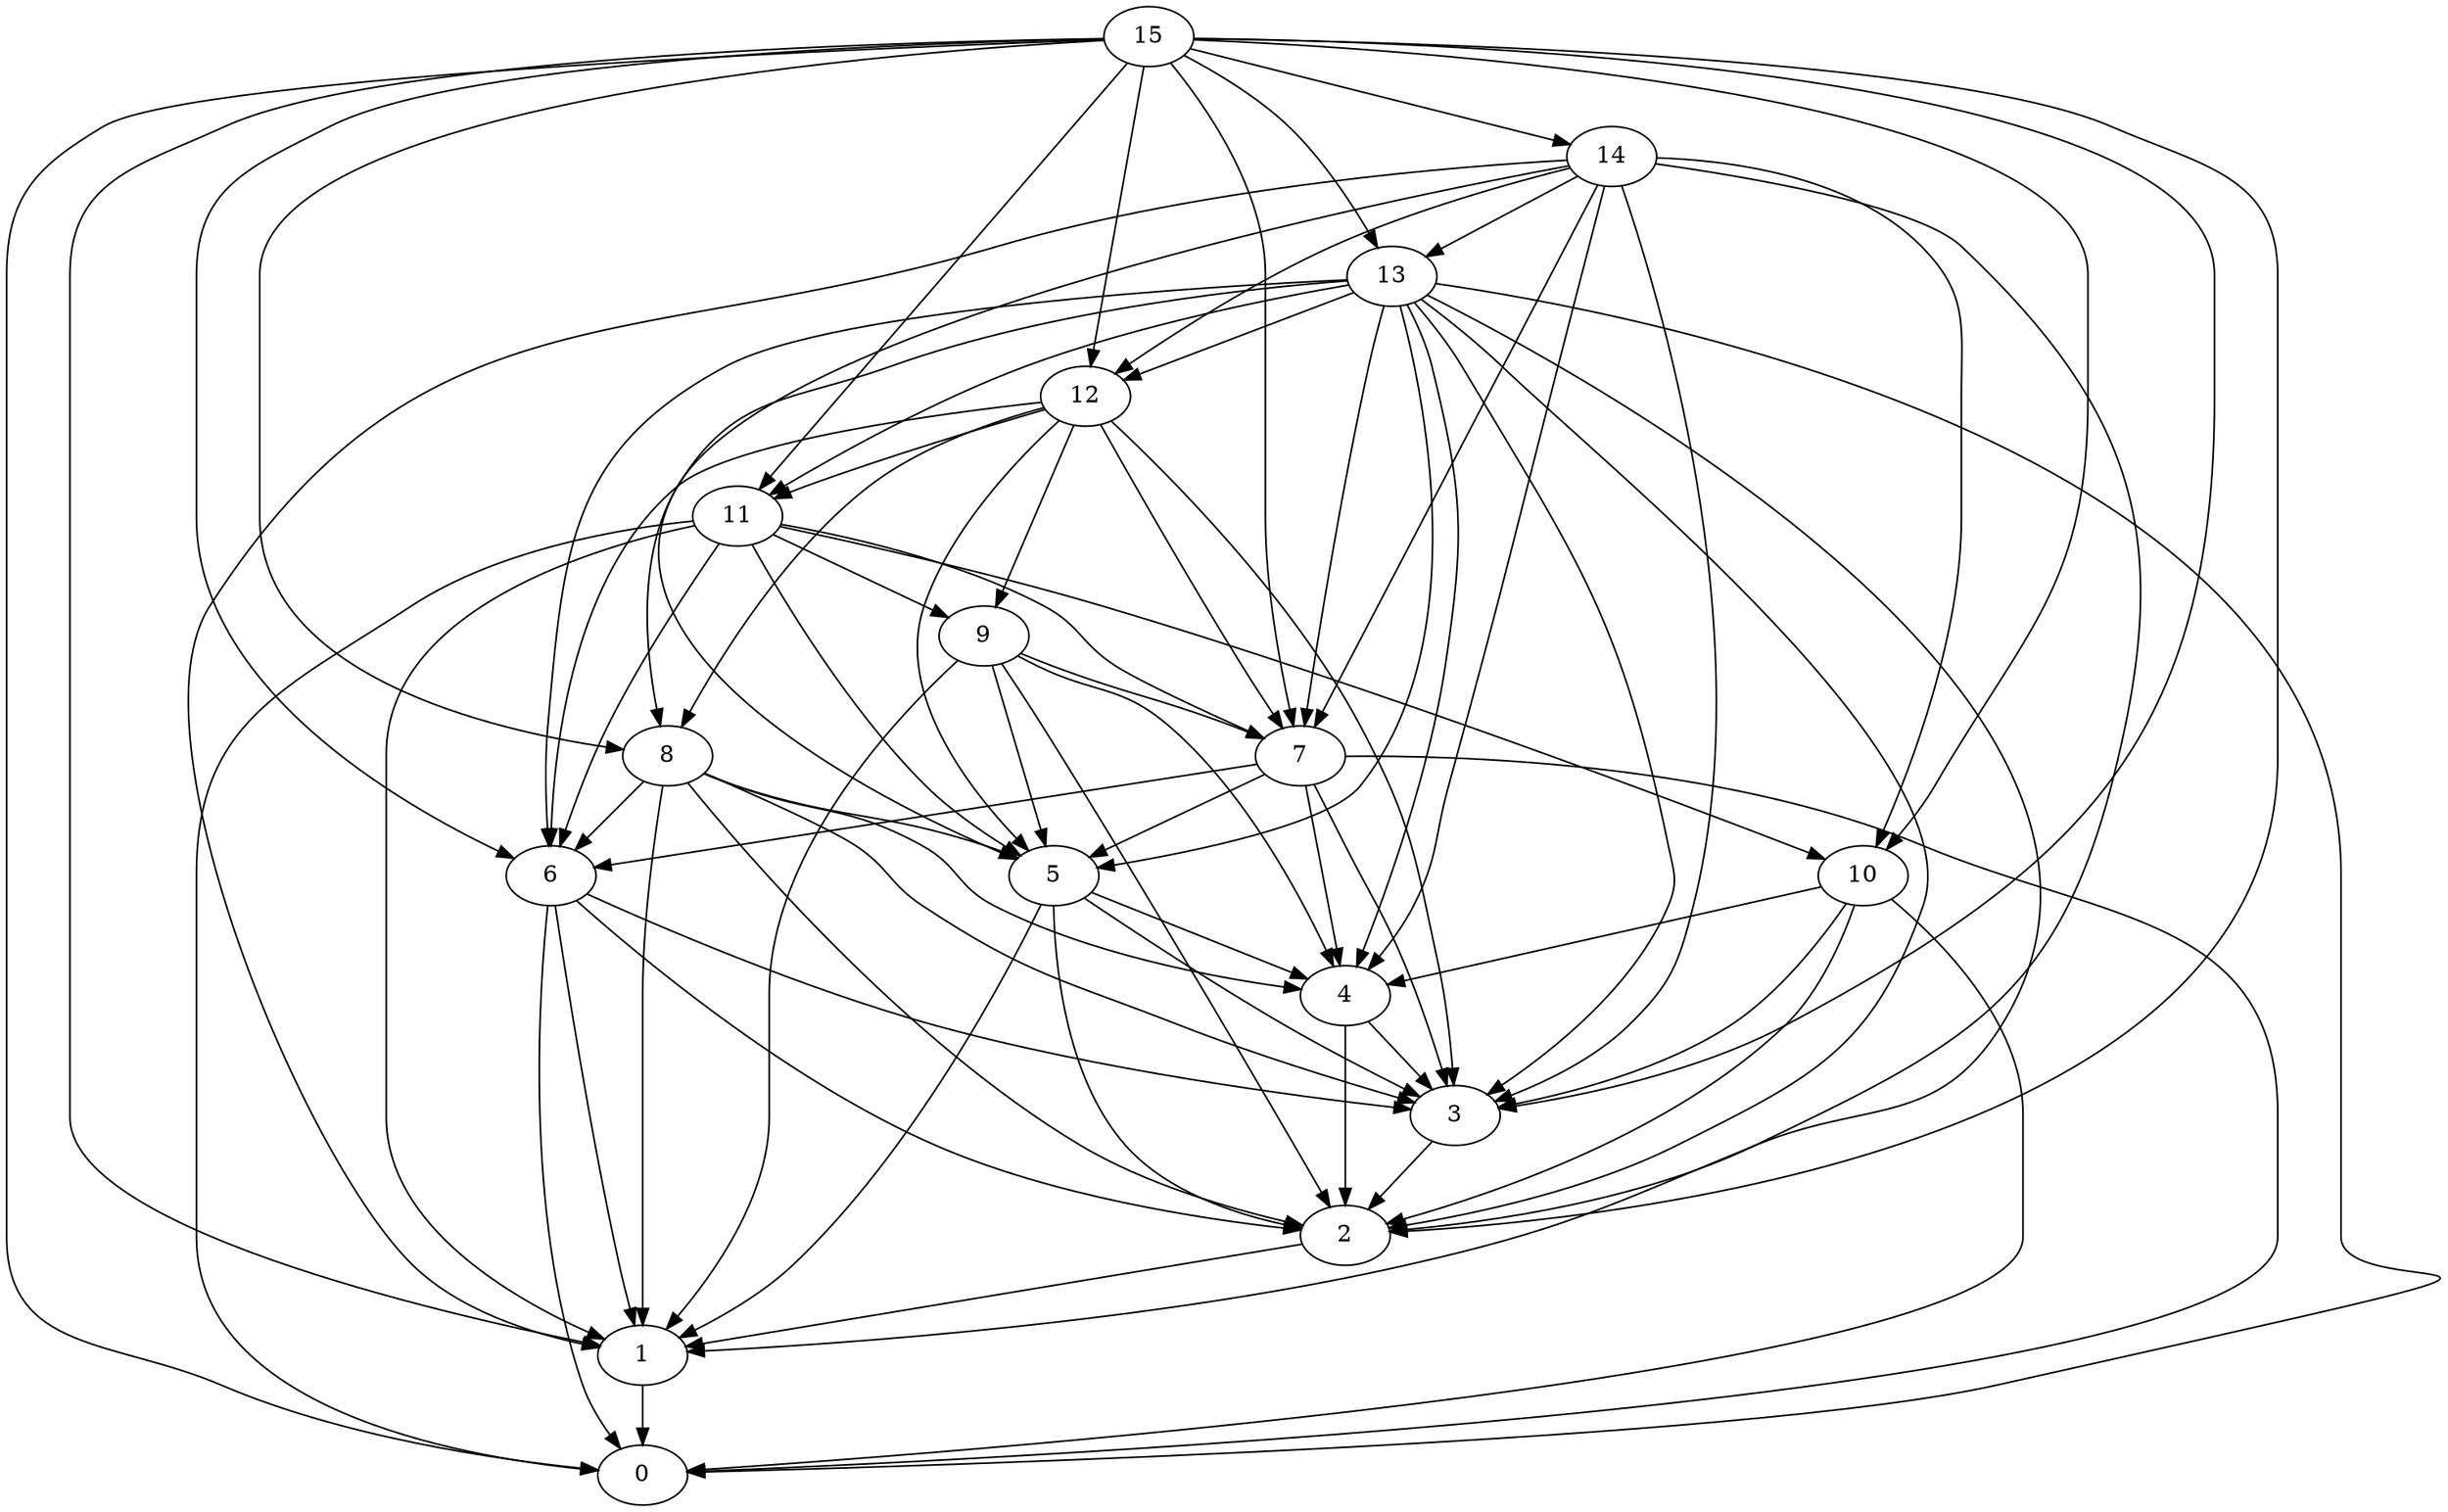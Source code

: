 digraph "Random_Nodes_16_Density_4.94_CCR_1.00_WeightType_Random" {
	graph ["Duplicate states"=0,
		GraphType=Random,
		"Max states in OPEN"=0,
		Modes="120000ms; topo-ordered tasks, ; Pruning: task equivalence, fixed order ready list, ; F-value: ; Optimisation: best schedule length (\
SL) optimisation on equal, ",
		NumberOfTasks=16,
		"Pruned using list schedule length"=1,
		"States removed from OPEN"=0,
		TargetSystem="Homogeneous-2",
		"Time to schedule (ms)"=95,
		"Total idle time"=200,
		"Total schedule length"=395,
		"Total sequential time"=465,
		"Total states created"=2
	];
	15	["Finish time"=40,
		Processor=0,
		"Start time"=0,
		Weight=40];
	14	["Finish time"=50,
		Processor=0,
		"Start time"=40,
		Weight=10];
	15 -> 14	[Weight=7];
	13	["Finish time"=90,
		Processor=0,
		"Start time"=50,
		Weight=40];
	15 -> 13	[Weight=10];
	12	["Finish time"=115,
		Processor=0,
		"Start time"=90,
		Weight=25];
	15 -> 12	[Weight=3];
	11	["Finish time"=165,
		Processor=0,
		"Start time"=115,
		Weight=50];
	15 -> 11	[Weight=3];
	7	["Finish time"=235,
		Processor=0,
		"Start time"=190,
		Weight=45];
	15 -> 7	[Weight=6];
	8	["Finish time"=130,
		Processor=1,
		"Start time"=120,
		Weight=10];
	15 -> 8	[Weight=10];
	10	["Finish time"=206,
		Processor=1,
		"Start time"=171,
		Weight=35];
	15 -> 10	[Weight=2];
	6	["Finish time"=270,
		Processor=1,
		"Start time"=245,
		Weight=25];
	15 -> 6	[Weight=7];
	3	["Finish time"=310,
		Processor=0,
		"Start time"=290,
		Weight=20];
	15 -> 3	[Weight=2];
	2	["Finish time"=325,
		Processor=0,
		"Start time"=310,
		Weight=15];
	15 -> 2	[Weight=10];
	1	["Finish time"=350,
		Processor=0,
		"Start time"=325,
		Weight=25];
	15 -> 1	[Weight=10];
	0	["Finish time"=395,
		Processor=0,
		"Start time"=350,
		Weight=45];
	15 -> 0	[Weight=7];
	14 -> 13	[Weight=9];
	14 -> 12	[Weight=8];
	14 -> 7	[Weight=2];
	5	["Finish time"=275,
		Processor=0,
		"Start time"=235,
		Weight=40];
	14 -> 5	[Weight=6];
	14 -> 10	[Weight=9];
	4	["Finish time"=290,
		Processor=0,
		"Start time"=275,
		Weight=15];
	14 -> 4	[Weight=3];
	14 -> 3	[Weight=2];
	14 -> 2	[Weight=4];
	14 -> 1	[Weight=9];
	13 -> 12	[Weight=5];
	13 -> 11	[Weight=4];
	13 -> 7	[Weight=5];
	13 -> 8	[Weight=7];
	13 -> 5	[Weight=4];
	13 -> 6	[Weight=2];
	13 -> 4	[Weight=3];
	13 -> 3	[Weight=10];
	13 -> 2	[Weight=9];
	13 -> 1	[Weight=2];
	13 -> 0	[Weight=3];
	12 -> 11	[Weight=9];
	9	["Finish time"=190,
		Processor=0,
		"Start time"=165,
		Weight=25];
	12 -> 9	[Weight=6];
	12 -> 7	[Weight=6];
	12 -> 8	[Weight=5];
	12 -> 5	[Weight=7];
	12 -> 6	[Weight=8];
	12 -> 3	[Weight=7];
	11 -> 9	[Weight=7];
	11 -> 7	[Weight=7];
	11 -> 5	[Weight=5];
	11 -> 10	[Weight=6];
	11 -> 6	[Weight=9];
	11 -> 1	[Weight=8];
	11 -> 0	[Weight=2];
	9 -> 7	[Weight=9];
	9 -> 5	[Weight=3];
	9 -> 4	[Weight=3];
	9 -> 2	[Weight=3];
	9 -> 1	[Weight=6];
	7 -> 5	[Weight=6];
	7 -> 6	[Weight=10];
	7 -> 4	[Weight=2];
	7 -> 3	[Weight=3];
	7 -> 0	[Weight=6];
	8 -> 5	[Weight=6];
	8 -> 6	[Weight=5];
	8 -> 4	[Weight=5];
	8 -> 3	[Weight=8];
	8 -> 2	[Weight=2];
	8 -> 1	[Weight=5];
	5 -> 4	[Weight=9];
	5 -> 3	[Weight=9];
	5 -> 2	[Weight=5];
	5 -> 1	[Weight=5];
	10 -> 4	[Weight=3];
	10 -> 3	[Weight=4];
	10 -> 2	[Weight=6];
	10 -> 0	[Weight=10];
	6 -> 3	[Weight=8];
	6 -> 2	[Weight=2];
	6 -> 1	[Weight=10];
	6 -> 0	[Weight=6];
	4 -> 3	[Weight=10];
	4 -> 2	[Weight=5];
	3 -> 2	[Weight=5];
	2 -> 1	[Weight=5];
	1 -> 0	[Weight=5];
}
